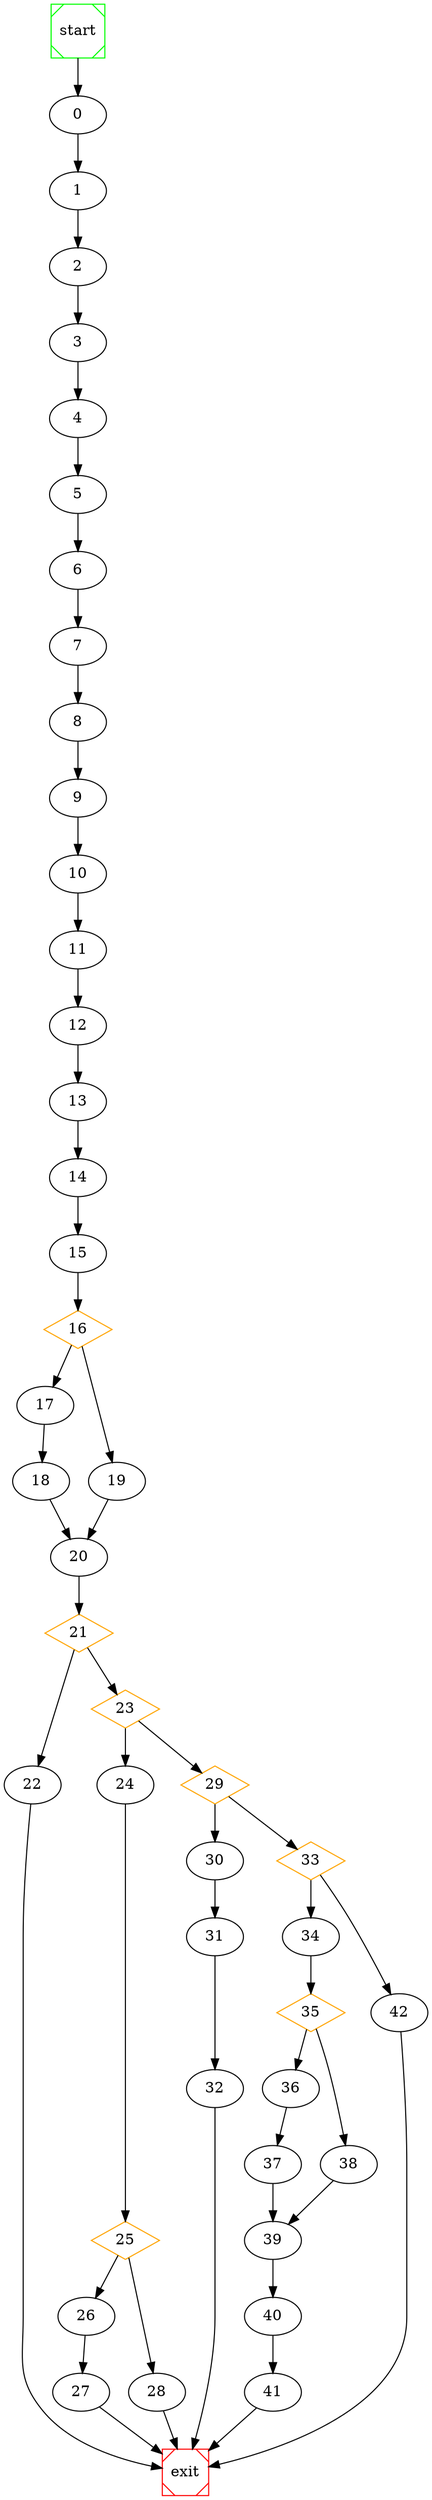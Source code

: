 # dot file created at runtime

digraph G {
	start -> 0;
	0 -> 1 ;
	1 -> 2 ;
	2 -> 3 ;
	3 -> 4 ;
	4 -> 5 ;
	5 -> 6 ;
	6 -> 7 ;
	7 -> 8 ;
	8 -> 9 ;
	9 -> 10 ;
	10 -> 11 ;
	11 -> 12 ;
	12 -> 13 ;
	13 -> 14 ;
	14 -> 15 ;
	16 [shape=diamond, color=orange] ;
	17 -> 18 ;
	16 -> 17 ;
	16 -> 19 ;
	15 -> 16 ;
	18 -> 20 ;
	19 -> 20 ;
	21 [shape=diamond, color=orange] ;
	21 -> 22 ;
	23 [shape=diamond, color=orange] ;
	21 -> 23 ;
	25 [shape=diamond, color=orange] ;
	26 -> 27 ;
	25 -> 26 ;
	25 -> 28 ;
	24 -> 25 ;
	23 -> 24 ;
	29 [shape=diamond, color=orange] ;
	23 -> 29 ;
	30 -> 31 ;
	31 -> 32 ;
	29 -> 30 ;
	33 [shape=diamond, color=orange] ;
	29 -> 33 ;
	35 [shape=diamond, color=orange] ;
	36 -> 37 ;
	35 -> 36 ;
	35 -> 38 ;
	34 -> 35 ;
	37 -> 39 ;
	38 -> 39 ;
	39 -> 40 ;
	40 -> 41 ;
	33 -> 34 ;
	33 -> 42 ;
	20 -> 21 ;
	28 -> exit;
	22 -> exit;
	41 -> exit;
	42 -> exit;
	32 -> exit;
	27 -> exit;

	start [shape=Msquare, color=green];
	exit [shape=Msquare, color=red];
}
